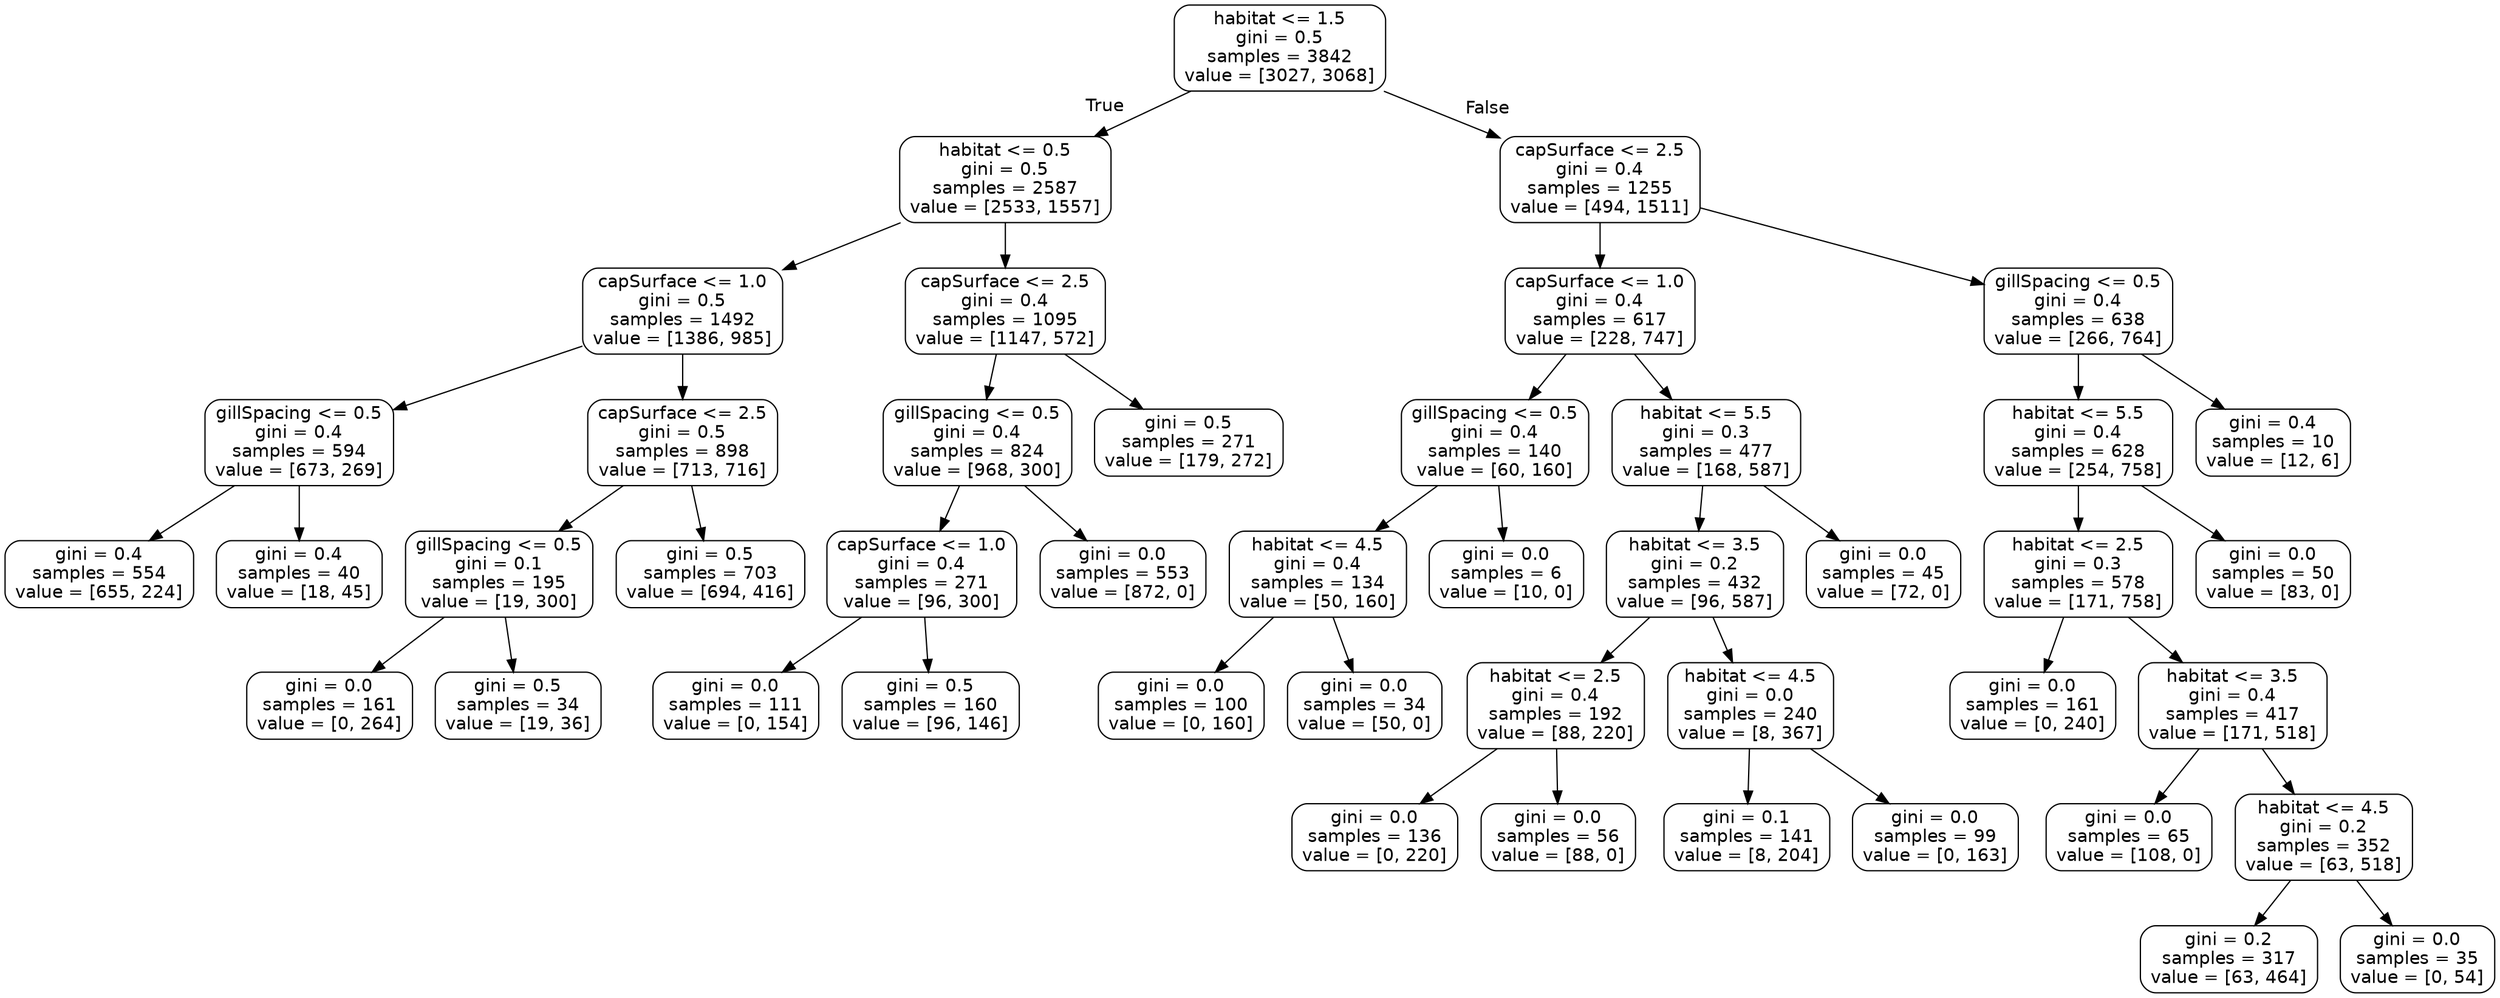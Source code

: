 digraph Tree {
node [shape=box, style="rounded", color="black", fontname="helvetica"] ;
edge [fontname="helvetica"] ;
0 [label="habitat <= 1.5\ngini = 0.5\nsamples = 3842\nvalue = [3027, 3068]"] ;
1 [label="habitat <= 0.5\ngini = 0.5\nsamples = 2587\nvalue = [2533, 1557]"] ;
0 -> 1 [labeldistance=2.5, labelangle=45, headlabel="True"] ;
2 [label="capSurface <= 1.0\ngini = 0.5\nsamples = 1492\nvalue = [1386, 985]"] ;
1 -> 2 ;
3 [label="gillSpacing <= 0.5\ngini = 0.4\nsamples = 594\nvalue = [673, 269]"] ;
2 -> 3 ;
4 [label="gini = 0.4\nsamples = 554\nvalue = [655, 224]"] ;
3 -> 4 ;
5 [label="gini = 0.4\nsamples = 40\nvalue = [18, 45]"] ;
3 -> 5 ;
6 [label="capSurface <= 2.5\ngini = 0.5\nsamples = 898\nvalue = [713, 716]"] ;
2 -> 6 ;
7 [label="gillSpacing <= 0.5\ngini = 0.1\nsamples = 195\nvalue = [19, 300]"] ;
6 -> 7 ;
8 [label="gini = 0.0\nsamples = 161\nvalue = [0, 264]"] ;
7 -> 8 ;
9 [label="gini = 0.5\nsamples = 34\nvalue = [19, 36]"] ;
7 -> 9 ;
10 [label="gini = 0.5\nsamples = 703\nvalue = [694, 416]"] ;
6 -> 10 ;
11 [label="capSurface <= 2.5\ngini = 0.4\nsamples = 1095\nvalue = [1147, 572]"] ;
1 -> 11 ;
12 [label="gillSpacing <= 0.5\ngini = 0.4\nsamples = 824\nvalue = [968, 300]"] ;
11 -> 12 ;
13 [label="capSurface <= 1.0\ngini = 0.4\nsamples = 271\nvalue = [96, 300]"] ;
12 -> 13 ;
14 [label="gini = 0.0\nsamples = 111\nvalue = [0, 154]"] ;
13 -> 14 ;
15 [label="gini = 0.5\nsamples = 160\nvalue = [96, 146]"] ;
13 -> 15 ;
16 [label="gini = 0.0\nsamples = 553\nvalue = [872, 0]"] ;
12 -> 16 ;
17 [label="gini = 0.5\nsamples = 271\nvalue = [179, 272]"] ;
11 -> 17 ;
18 [label="capSurface <= 2.5\ngini = 0.4\nsamples = 1255\nvalue = [494, 1511]"] ;
0 -> 18 [labeldistance=2.5, labelangle=-45, headlabel="False"] ;
19 [label="capSurface <= 1.0\ngini = 0.4\nsamples = 617\nvalue = [228, 747]"] ;
18 -> 19 ;
20 [label="gillSpacing <= 0.5\ngini = 0.4\nsamples = 140\nvalue = [60, 160]"] ;
19 -> 20 ;
21 [label="habitat <= 4.5\ngini = 0.4\nsamples = 134\nvalue = [50, 160]"] ;
20 -> 21 ;
22 [label="gini = 0.0\nsamples = 100\nvalue = [0, 160]"] ;
21 -> 22 ;
23 [label="gini = 0.0\nsamples = 34\nvalue = [50, 0]"] ;
21 -> 23 ;
24 [label="gini = 0.0\nsamples = 6\nvalue = [10, 0]"] ;
20 -> 24 ;
25 [label="habitat <= 5.5\ngini = 0.3\nsamples = 477\nvalue = [168, 587]"] ;
19 -> 25 ;
26 [label="habitat <= 3.5\ngini = 0.2\nsamples = 432\nvalue = [96, 587]"] ;
25 -> 26 ;
27 [label="habitat <= 2.5\ngini = 0.4\nsamples = 192\nvalue = [88, 220]"] ;
26 -> 27 ;
28 [label="gini = 0.0\nsamples = 136\nvalue = [0, 220]"] ;
27 -> 28 ;
29 [label="gini = 0.0\nsamples = 56\nvalue = [88, 0]"] ;
27 -> 29 ;
30 [label="habitat <= 4.5\ngini = 0.0\nsamples = 240\nvalue = [8, 367]"] ;
26 -> 30 ;
31 [label="gini = 0.1\nsamples = 141\nvalue = [8, 204]"] ;
30 -> 31 ;
32 [label="gini = 0.0\nsamples = 99\nvalue = [0, 163]"] ;
30 -> 32 ;
33 [label="gini = 0.0\nsamples = 45\nvalue = [72, 0]"] ;
25 -> 33 ;
34 [label="gillSpacing <= 0.5\ngini = 0.4\nsamples = 638\nvalue = [266, 764]"] ;
18 -> 34 ;
35 [label="habitat <= 5.5\ngini = 0.4\nsamples = 628\nvalue = [254, 758]"] ;
34 -> 35 ;
36 [label="habitat <= 2.5\ngini = 0.3\nsamples = 578\nvalue = [171, 758]"] ;
35 -> 36 ;
37 [label="gini = 0.0\nsamples = 161\nvalue = [0, 240]"] ;
36 -> 37 ;
38 [label="habitat <= 3.5\ngini = 0.4\nsamples = 417\nvalue = [171, 518]"] ;
36 -> 38 ;
39 [label="gini = 0.0\nsamples = 65\nvalue = [108, 0]"] ;
38 -> 39 ;
40 [label="habitat <= 4.5\ngini = 0.2\nsamples = 352\nvalue = [63, 518]"] ;
38 -> 40 ;
41 [label="gini = 0.2\nsamples = 317\nvalue = [63, 464]"] ;
40 -> 41 ;
42 [label="gini = 0.0\nsamples = 35\nvalue = [0, 54]"] ;
40 -> 42 ;
43 [label="gini = 0.0\nsamples = 50\nvalue = [83, 0]"] ;
35 -> 43 ;
44 [label="gini = 0.4\nsamples = 10\nvalue = [12, 6]"] ;
34 -> 44 ;
}